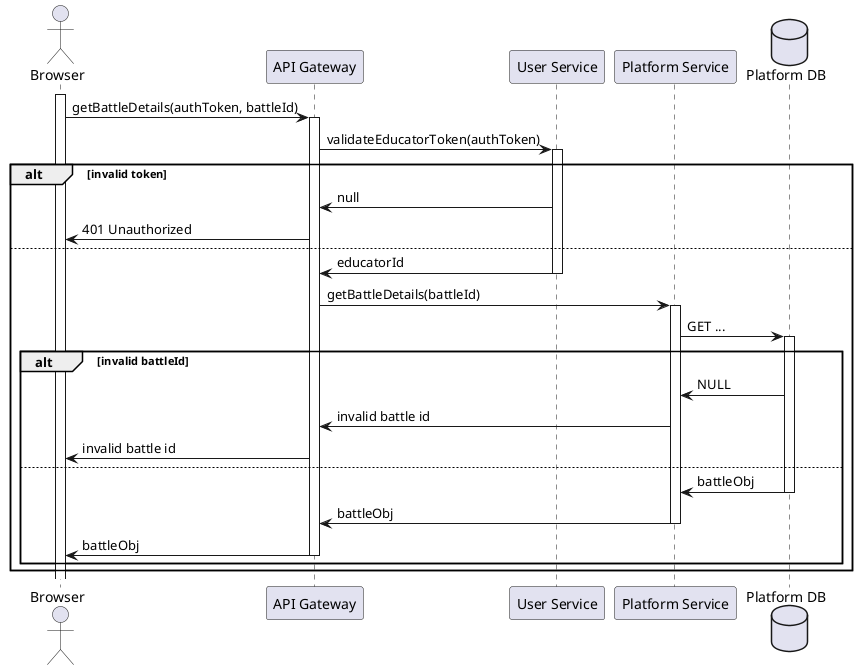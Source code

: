 @startuml RW0.3 - User gets battle details

actor Browser

participant "API Gateway" as gateway
participant "User Service" as auth

participant "Platform Service" as platform
database "Platform DB" as platformDb

activate Browser
Browser -> gateway ++ : getBattleDetails(authToken, battleId)
gateway -> auth ++ : validateEducatorToken(authToken)
alt invalid token
    gateway <- auth : null
    Browser <- gateway : 401 Unauthorized
else
    gateway <- auth -- : educatorId
    gateway -> platform ++ : getBattleDetails(battleId)

    platform -> platformDb ++ : GET ...

    alt invalid battleId
        platform <- platformDb : NULL
        gateway <- platform : invalid battle id
        Browser <- gateway : invalid battle id
    else
        platform <- platformDb -- : battleObj
        gateway <- platform -- : battleObj
        Browser <- gateway -- : battleObj
    end
end


@enduml